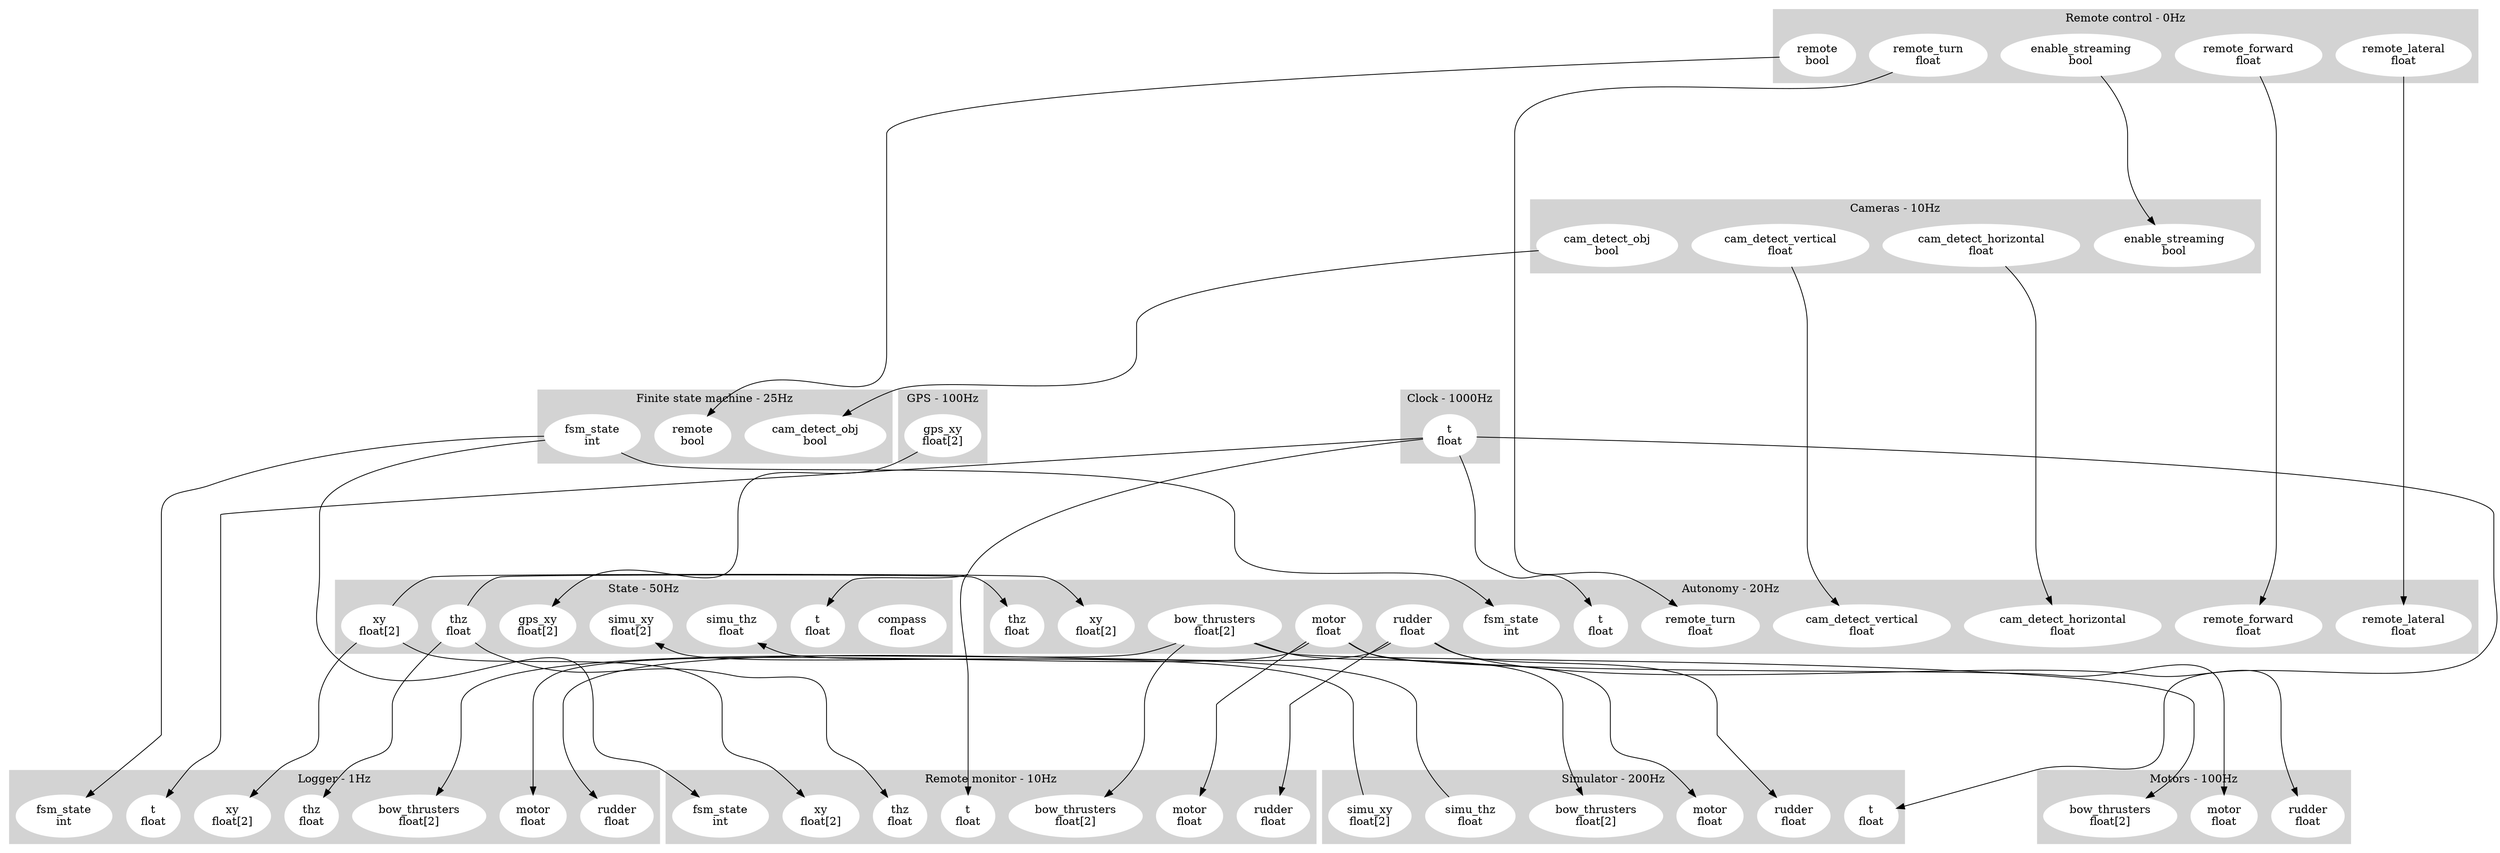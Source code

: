 digraph links {
	concentrate=true;
	subgraph cluster_1 {
		label = "Autonomy - 20Hz";
		style=filled;
		color=lightgrey;
		node [style=filled,color=white];
		2 [label = "cam_detect_horizontal\nfloat"];
		3 [label = "cam_detect_vertical\nfloat"];
		4 [label = "fsm_state\nint"];
		5 [label = "remote_forward\nfloat"];
		6 [label = "remote_lateral\nfloat"];
		7 [label = "remote_turn\nfloat"];
		8 [label = "t\nfloat"];
		9 [label = "thz\nfloat"];
		10 [label = "xy\nfloat[2]"];
		11 [label = "bow_thrusters\nfloat[2]"];
		12 [label = "motor\nfloat"];
		13 [label = "rudder\nfloat"];
	}
	subgraph cluster_14 {
		label = "Cameras - 10Hz";
		style=filled;
		color=lightgrey;
		node [style=filled,color=white];
		15 [label = "enable_streaming\nbool"];
		16 [label = "cam_detect_horizontal\nfloat"];
		17 [label = "cam_detect_obj\nbool"];
		18 [label = "cam_detect_vertical\nfloat"];
	}
	subgraph cluster_19 {
		label = "GPS - 100Hz";
		style=filled;
		color=lightgrey;
		node [style=filled,color=white];
		20 [label = "gps_xy\nfloat[2]"];
	}
	subgraph cluster_21 {
		label = "Clock - 1000Hz";
		style=filled;
		color=lightgrey;
		node [style=filled,color=white];
		22 [label = "t\nfloat"];
	}
	subgraph cluster_23 {
		label = "I2C - 100Hz";
		style=filled;
		color=lightgrey;
		node [style=filled,color=white];
	}
	subgraph cluster_24 {
		label = "Logger - 1Hz";
		style=filled;
		color=lightgrey;
		node [style=filled,color=white];
		25 [label = "bow_thrusters\nfloat[2]"];
		26 [label = "fsm_state\nint"];
		27 [label = "motor\nfloat"];
		28 [label = "rudder\nfloat"];
		29 [label = "t\nfloat"];
		30 [label = "thz\nfloat"];
		31 [label = "xy\nfloat[2]"];
	}
	subgraph cluster_32 {
		label = "Motors - 100Hz";
		style=filled;
		color=lightgrey;
		node [style=filled,color=white];
		33 [label = "bow_thrusters\nfloat[2]"];
		34 [label = "motor\nfloat"];
		35 [label = "rudder\nfloat"];
	}
	subgraph cluster_36 {
		label = "Remote control - 0Hz";
		style=filled;
		color=lightgrey;
		node [style=filled,color=white];
		37 [label = "enable_streaming\nbool"];
		38 [label = "remote\nbool"];
		39 [label = "remote_forward\nfloat"];
		40 [label = "remote_lateral\nfloat"];
		41 [label = "remote_turn\nfloat"];
	}
	subgraph cluster_42 {
		label = "Remote monitor - 10Hz";
		style=filled;
		color=lightgrey;
		node [style=filled,color=white];
		43 [label = "bow_thrusters\nfloat[2]"];
		44 [label = "fsm_state\nint"];
		45 [label = "motor\nfloat"];
		46 [label = "rudder\nfloat"];
		47 [label = "t\nfloat"];
		48 [label = "thz\nfloat"];
		49 [label = "xy\nfloat[2]"];
	}
	subgraph cluster_50 {
		label = "Simulator - 200Hz";
		style=filled;
		color=lightgrey;
		node [style=filled,color=white];
		51 [label = "bow_thrusters\nfloat[2]"];
		52 [label = "motor\nfloat"];
		53 [label = "rudder\nfloat"];
		54 [label = "t\nfloat"];
		55 [label = "simu_thz\nfloat"];
		56 [label = "simu_xy\nfloat[2]"];
	}
	subgraph cluster_57 {
		label = "State - 50Hz";
		style=filled;
		color=lightgrey;
		node [style=filled,color=white];
		58 [label = "compass\nfloat"];
		59 [label = "gps_xy\nfloat[2]"];
		60 [label = "simu_thz\nfloat"];
		61 [label = "simu_xy\nfloat[2]"];
		62 [label = "t\nfloat"];
		63 [label = "thz\nfloat"];
		64 [label = "xy\nfloat[2]"];
	}
	subgraph cluster_65 {
		label = "Finite state machine - 25Hz";
		style=filled;
		color=lightgrey;
		node [style=filled,color=white];
		66 [label = "cam_detect_obj\nbool"];
		67 [label = "remote\nbool"];
		68 [label = "fsm_state\nint"];
	}
	11->25 [minlen=5];
	11->33 [minlen=5];
	11->43 [minlen=5];
	11->51 [minlen=5];
	16->2 [minlen=5];
	17->66 [minlen=5];
	18->3 [minlen=5];
	37->15 [minlen=5];
	68->4 [minlen=5];
	68->26 [minlen=5];
	68->44 [minlen=5];
	20->59 [minlen=5];
	12->27 [minlen=5];
	12->34 [minlen=5];
	12->45 [minlen=5];
	12->52 [minlen=5];
	38->67 [minlen=5];
	39->5 [minlen=5];
	40->6 [minlen=5];
	41->7 [minlen=5];
	13->28 [minlen=5];
	13->35 [minlen=5];
	13->46 [minlen=5];
	13->53 [minlen=5];
	55->60 [minlen=5];
	56->61 [minlen=5];
	22->8 [minlen=5];
	22->29 [minlen=5];
	22->47 [minlen=5];
	22->54 [minlen=5];
	22->62 [minlen=5];
	63->9 [minlen=5];
	63->30 [minlen=5];
	63->48 [minlen=5];
	64->10 [minlen=5];
	64->31 [minlen=5];
	64->49 [minlen=5];
}